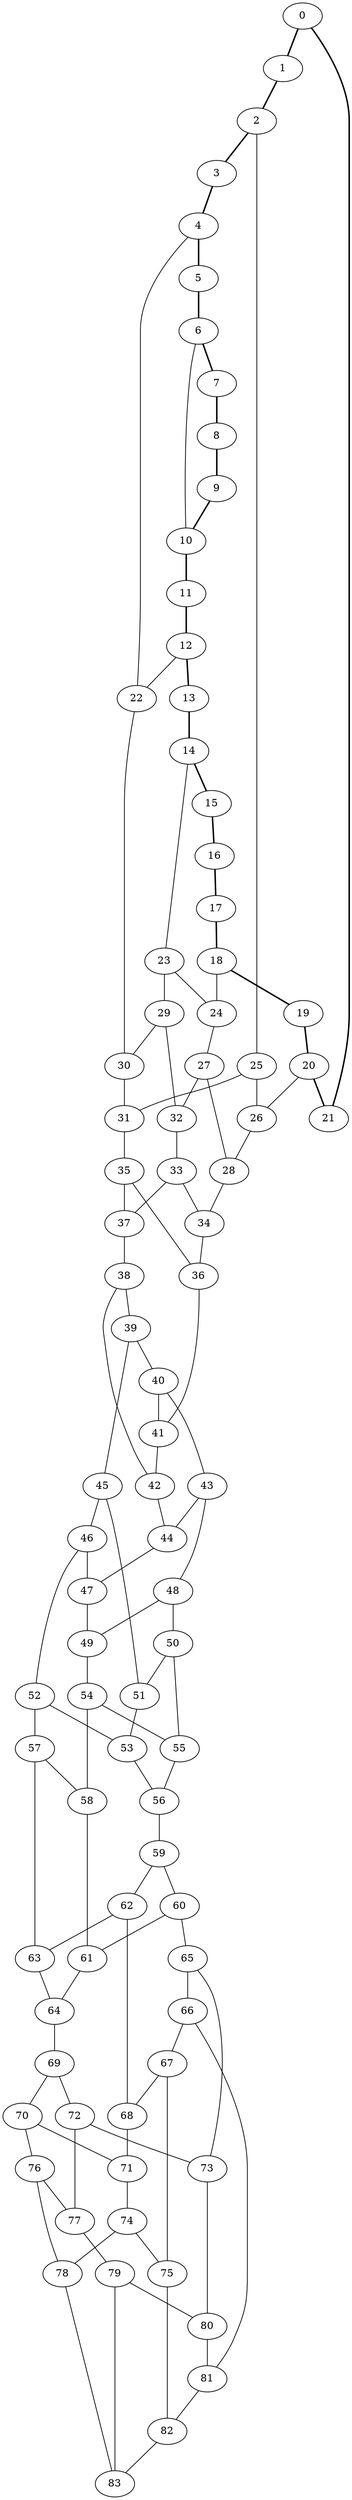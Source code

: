 graph G {
0 [ pos = " 9.17,0.00!" ];
0 -- 1[style=bold];
0 -- 21[style=bold];
1 [ pos = " 8.79,2.58!" ];
1 -- 2[style=bold];
2 [ pos = " 7.71,4.96!" ];
2 -- 3[style=bold];
2 -- 25;
3 [ pos = " 6.00,6.93!" ];
3 -- 4[style=bold];
4 [ pos = " 3.81,8.34!" ];
4 -- 5[style=bold];
4 -- 22;
5 [ pos = " 1.30,9.07!" ];
5 -- 6[style=bold];
6 [ pos = " -1.30,9.07!" ];
6 -- 7[style=bold];
6 -- 10;
7 [ pos = " -3.81,8.34!" ];
7 -- 8[style=bold];
8 [ pos = " -6.00,6.93!" ];
8 -- 9[style=bold];
9 [ pos = " -7.71,4.96!" ];
9 -- 10[style=bold];
10 [ pos = " -8.79,2.58!" ];
10 -- 11[style=bold];
11 [ pos = " -9.17,0.00!" ];
11 -- 12[style=bold];
12 [ pos = " -8.79,-2.58!" ];
12 -- 13[style=bold];
12 -- 22;
13 [ pos = " -7.71,-4.96!" ];
13 -- 14[style=bold];
14 [ pos = " -6.00,-6.93!" ];
14 -- 15[style=bold];
14 -- 23;
15 [ pos = " -3.81,-8.34!" ];
15 -- 16[style=bold];
16 [ pos = " -1.30,-9.07!" ];
16 -- 17[style=bold];
17 [ pos = " 1.30,-9.07!" ];
17 -- 18[style=bold];
18 [ pos = " 3.81,-8.34!" ];
18 -- 19[style=bold];
18 -- 24;
19 [ pos = " 6.00,-6.93!" ];
19 -- 20[style=bold];
20 [ pos = " 7.71,-4.96!" ];
20 -- 21[style=bold];
20 -- 26;
21 [ pos = " 8.79,-2.58!" ];
22 -- 30;
23 -- 24;
23 -- 29;
24 -- 27;
25 -- 26;
25 -- 31;
26 -- 28;
27 -- 28;
27 -- 32;
28 -- 34;
29 -- 30;
29 -- 32;
30 -- 31;
31 -- 35;
32 -- 33;
33 -- 34;
33 -- 37;
34 -- 36;
35 -- 36;
35 -- 37;
36 -- 41;
37 -- 38;
38 -- 39;
38 -- 42;
39 -- 40;
39 -- 45;
40 -- 41;
40 -- 43;
41 -- 42;
42 -- 44;
43 -- 44;
43 -- 48;
44 -- 47;
45 -- 46;
45 -- 51;
46 -- 47;
46 -- 52;
47 -- 49;
48 -- 49;
48 -- 50;
49 -- 54;
50 -- 51;
50 -- 55;
51 -- 53;
52 -- 53;
52 -- 57;
53 -- 56;
54 -- 55;
54 -- 58;
55 -- 56;
56 -- 59;
57 -- 58;
57 -- 63;
58 -- 61;
59 -- 60;
59 -- 62;
60 -- 61;
60 -- 65;
61 -- 64;
62 -- 63;
62 -- 68;
63 -- 64;
64 -- 69;
65 -- 66;
65 -- 73;
66 -- 67;
66 -- 81;
67 -- 68;
67 -- 75;
68 -- 71;
69 -- 70;
69 -- 72;
70 -- 71;
70 -- 76;
71 -- 74;
72 -- 73;
72 -- 77;
73 -- 80;
74 -- 75;
74 -- 78;
75 -- 82;
76 -- 77;
76 -- 78;
77 -- 79;
78 -- 83;
79 -- 80;
79 -- 83;
80 -- 81;
81 -- 82;
82 -- 83;
}
